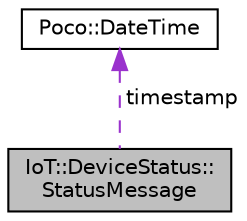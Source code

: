 digraph "IoT::DeviceStatus::StatusMessage"
{
 // LATEX_PDF_SIZE
  edge [fontname="Helvetica",fontsize="10",labelfontname="Helvetica",labelfontsize="10"];
  node [fontname="Helvetica",fontsize="10",shape=record];
  Node1 [label="IoT::DeviceStatus::\lStatusMessage",height=0.2,width=0.4,color="black", fillcolor="grey75", style="filled", fontcolor="black",tooltip="A device status message."];
  Node2 -> Node1 [dir="back",color="darkorchid3",fontsize="10",style="dashed",label=" timestamp" ];
  Node2 [label="Poco::DateTime",height=0.2,width=0.4,color="black", fillcolor="white", style="filled",URL="$classPoco_1_1DateTime.html",tooltip=" "];
}
